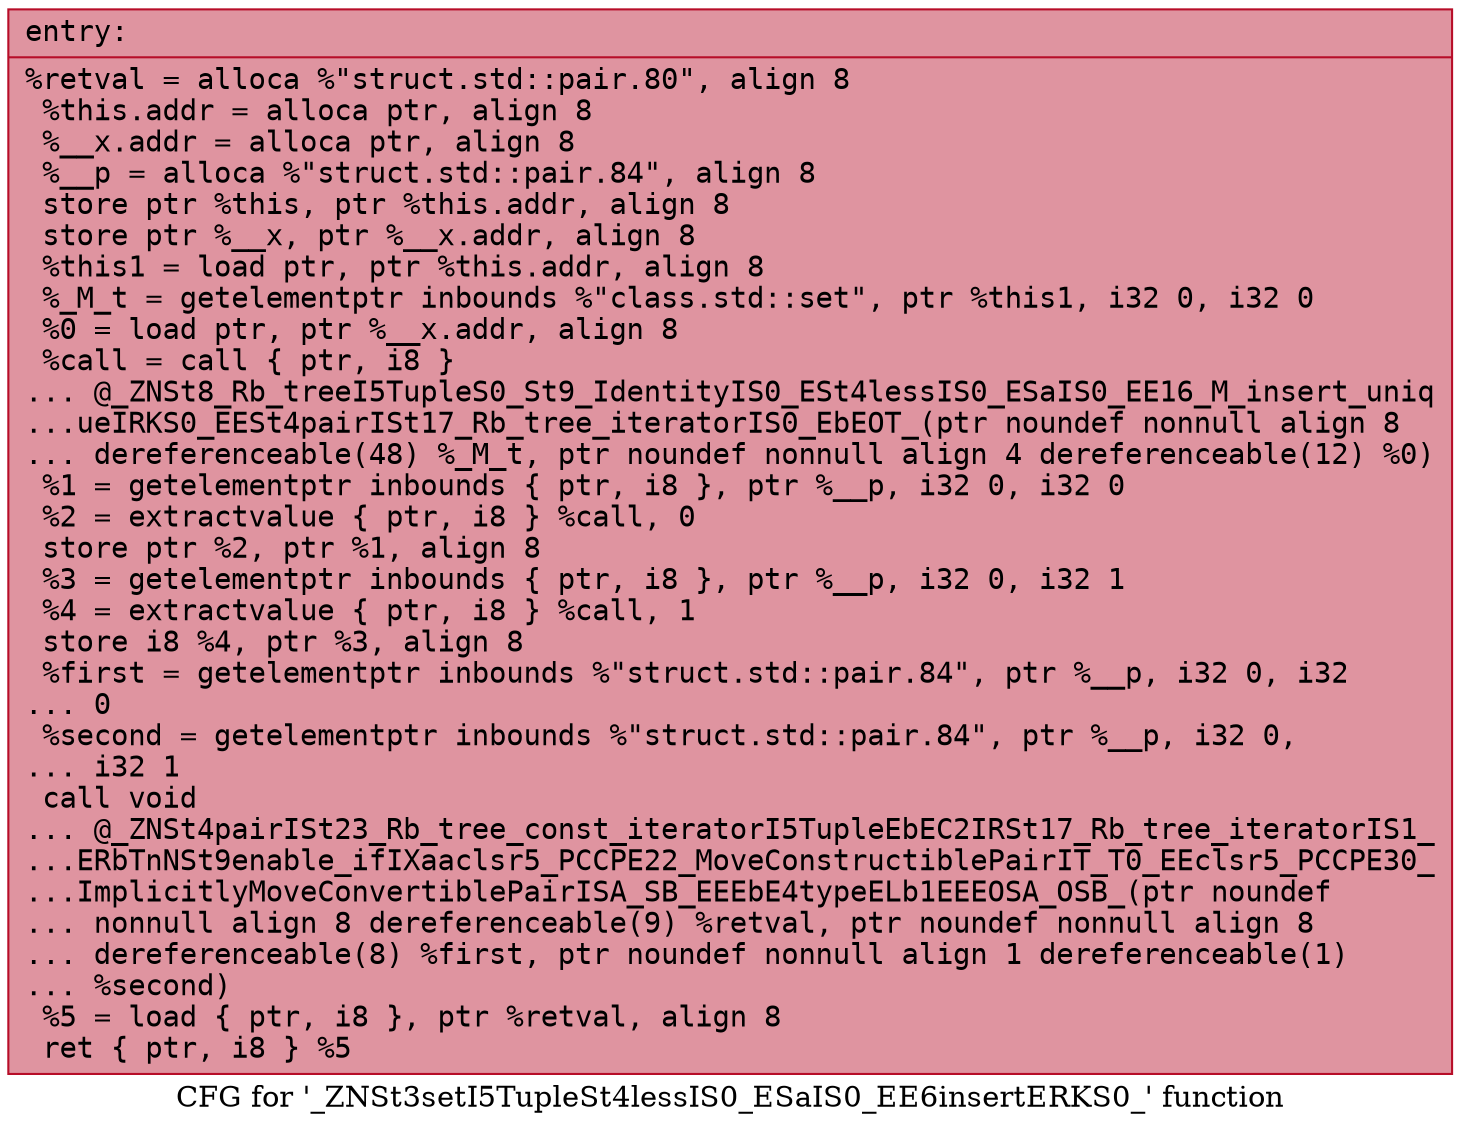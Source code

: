 digraph "CFG for '_ZNSt3setI5TupleSt4lessIS0_ESaIS0_EE6insertERKS0_' function" {
	label="CFG for '_ZNSt3setI5TupleSt4lessIS0_ESaIS0_EE6insertERKS0_' function";

	Node0x55dab47bf970 [shape=record,color="#b70d28ff", style=filled, fillcolor="#b70d2870" fontname="Courier",label="{entry:\l|  %retval = alloca %\"struct.std::pair.80\", align 8\l  %this.addr = alloca ptr, align 8\l  %__x.addr = alloca ptr, align 8\l  %__p = alloca %\"struct.std::pair.84\", align 8\l  store ptr %this, ptr %this.addr, align 8\l  store ptr %__x, ptr %__x.addr, align 8\l  %this1 = load ptr, ptr %this.addr, align 8\l  %_M_t = getelementptr inbounds %\"class.std::set\", ptr %this1, i32 0, i32 0\l  %0 = load ptr, ptr %__x.addr, align 8\l  %call = call \{ ptr, i8 \}\l... @_ZNSt8_Rb_treeI5TupleS0_St9_IdentityIS0_ESt4lessIS0_ESaIS0_EE16_M_insert_uniq\l...ueIRKS0_EESt4pairISt17_Rb_tree_iteratorIS0_EbEOT_(ptr noundef nonnull align 8\l... dereferenceable(48) %_M_t, ptr noundef nonnull align 4 dereferenceable(12) %0)\l  %1 = getelementptr inbounds \{ ptr, i8 \}, ptr %__p, i32 0, i32 0\l  %2 = extractvalue \{ ptr, i8 \} %call, 0\l  store ptr %2, ptr %1, align 8\l  %3 = getelementptr inbounds \{ ptr, i8 \}, ptr %__p, i32 0, i32 1\l  %4 = extractvalue \{ ptr, i8 \} %call, 1\l  store i8 %4, ptr %3, align 8\l  %first = getelementptr inbounds %\"struct.std::pair.84\", ptr %__p, i32 0, i32\l... 0\l  %second = getelementptr inbounds %\"struct.std::pair.84\", ptr %__p, i32 0,\l... i32 1\l  call void\l... @_ZNSt4pairISt23_Rb_tree_const_iteratorI5TupleEbEC2IRSt17_Rb_tree_iteratorIS1_\l...ERbTnNSt9enable_ifIXaaclsr5_PCCPE22_MoveConstructiblePairIT_T0_EEclsr5_PCCPE30_\l...ImplicitlyMoveConvertiblePairISA_SB_EEEbE4typeELb1EEEOSA_OSB_(ptr noundef\l... nonnull align 8 dereferenceable(9) %retval, ptr noundef nonnull align 8\l... dereferenceable(8) %first, ptr noundef nonnull align 1 dereferenceable(1)\l... %second)\l  %5 = load \{ ptr, i8 \}, ptr %retval, align 8\l  ret \{ ptr, i8 \} %5\l}"];
}
